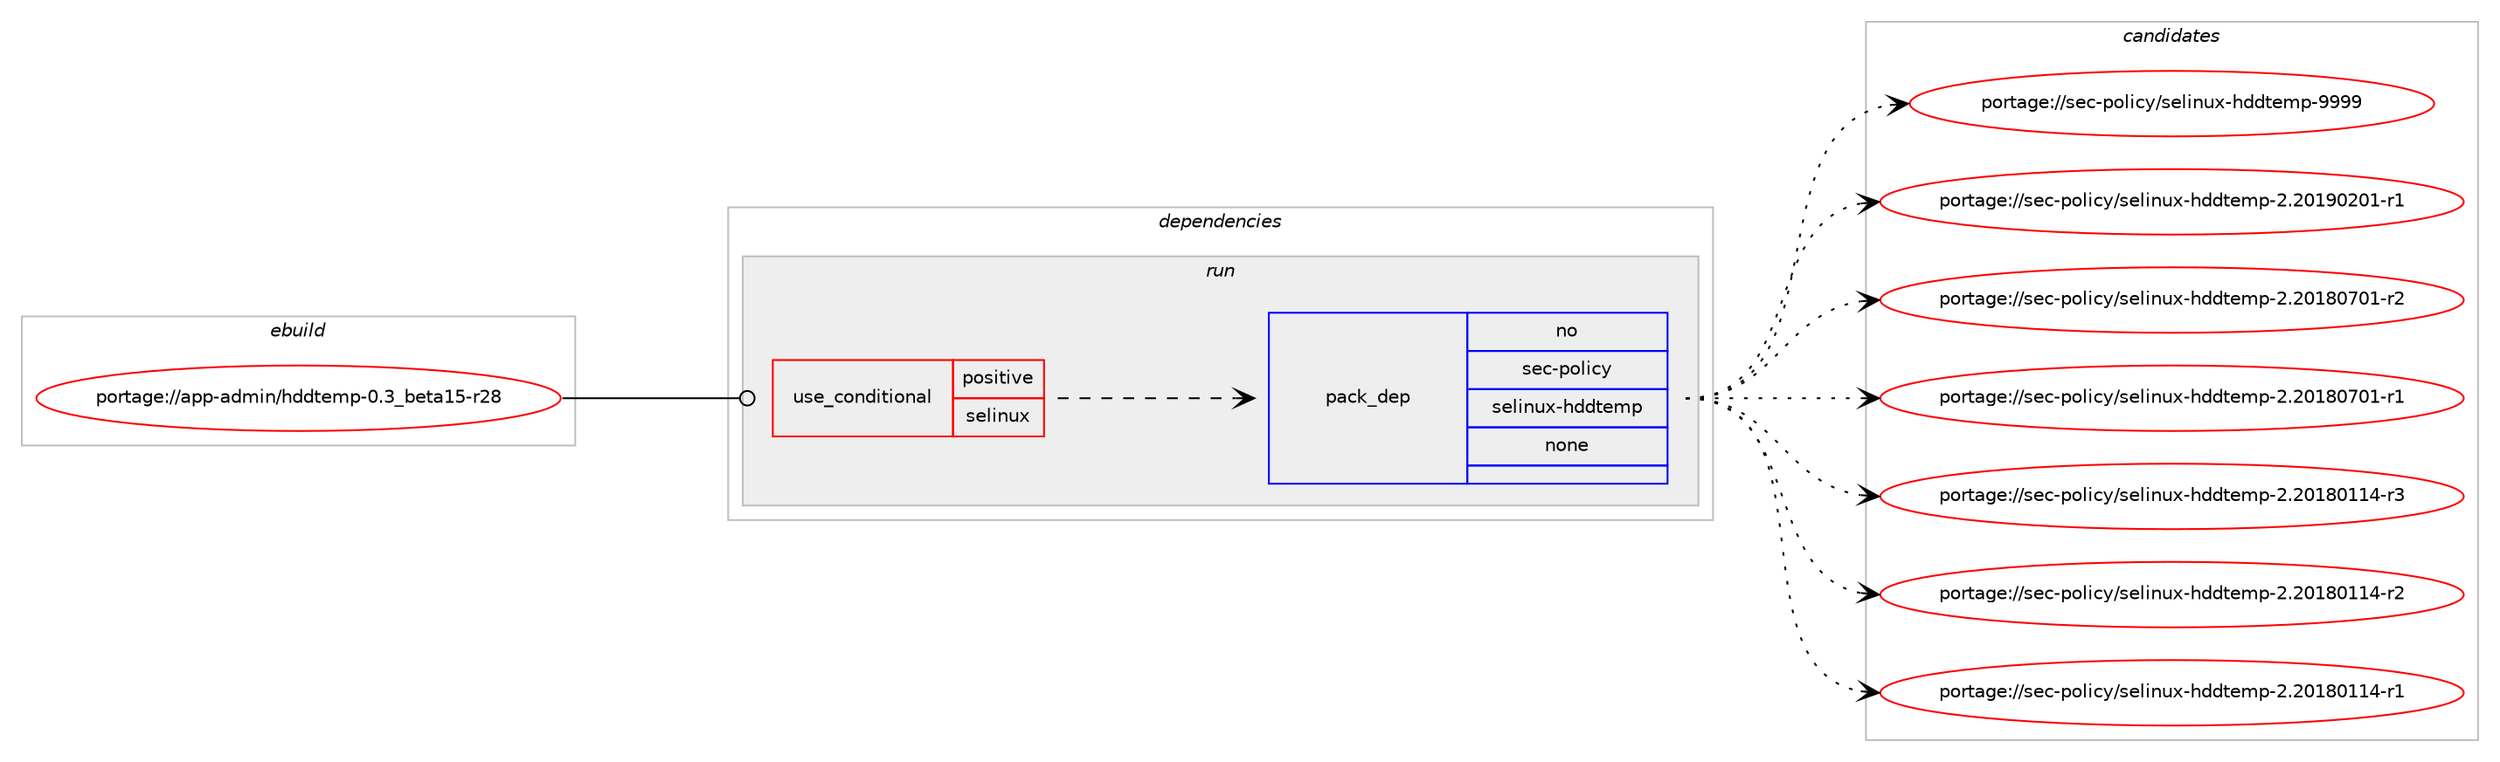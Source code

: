 digraph prolog {

# *************
# Graph options
# *************

newrank=true;
concentrate=true;
compound=true;
graph [rankdir=LR,fontname=Helvetica,fontsize=10,ranksep=1.5];#, ranksep=2.5, nodesep=0.2];
edge  [arrowhead=vee];
node  [fontname=Helvetica,fontsize=10];

# **********
# The ebuild
# **********

subgraph cluster_leftcol {
color=gray;
rank=same;
label=<<i>ebuild</i>>;
id [label="portage://app-admin/hddtemp-0.3_beta15-r28", color=red, width=4, href="../app-admin/hddtemp-0.3_beta15-r28.svg"];
}

# ****************
# The dependencies
# ****************

subgraph cluster_midcol {
color=gray;
label=<<i>dependencies</i>>;
subgraph cluster_compile {
fillcolor="#eeeeee";
style=filled;
label=<<i>compile</i>>;
}
subgraph cluster_compileandrun {
fillcolor="#eeeeee";
style=filled;
label=<<i>compile and run</i>>;
}
subgraph cluster_run {
fillcolor="#eeeeee";
style=filled;
label=<<i>run</i>>;
subgraph cond155014 {
dependency655403 [label=<<TABLE BORDER="0" CELLBORDER="1" CELLSPACING="0" CELLPADDING="4"><TR><TD ROWSPAN="3" CELLPADDING="10">use_conditional</TD></TR><TR><TD>positive</TD></TR><TR><TD>selinux</TD></TR></TABLE>>, shape=none, color=red];
subgraph pack491672 {
dependency655404 [label=<<TABLE BORDER="0" CELLBORDER="1" CELLSPACING="0" CELLPADDING="4" WIDTH="220"><TR><TD ROWSPAN="6" CELLPADDING="30">pack_dep</TD></TR><TR><TD WIDTH="110">no</TD></TR><TR><TD>sec-policy</TD></TR><TR><TD>selinux-hddtemp</TD></TR><TR><TD>none</TD></TR><TR><TD></TD></TR></TABLE>>, shape=none, color=blue];
}
dependency655403:e -> dependency655404:w [weight=20,style="dashed",arrowhead="vee"];
}
id:e -> dependency655403:w [weight=20,style="solid",arrowhead="odot"];
}
}

# **************
# The candidates
# **************

subgraph cluster_choices {
rank=same;
color=gray;
label=<<i>candidates</i>>;

subgraph choice491672 {
color=black;
nodesep=1;
choice11510199451121111081059912147115101108105110117120451041001001161011091124557575757 [label="portage://sec-policy/selinux-hddtemp-9999", color=red, width=4,href="../sec-policy/selinux-hddtemp-9999.svg"];
choice115101994511211110810599121471151011081051101171204510410010011610110911245504650484957485048494511449 [label="portage://sec-policy/selinux-hddtemp-2.20190201-r1", color=red, width=4,href="../sec-policy/selinux-hddtemp-2.20190201-r1.svg"];
choice115101994511211110810599121471151011081051101171204510410010011610110911245504650484956485548494511450 [label="portage://sec-policy/selinux-hddtemp-2.20180701-r2", color=red, width=4,href="../sec-policy/selinux-hddtemp-2.20180701-r2.svg"];
choice115101994511211110810599121471151011081051101171204510410010011610110911245504650484956485548494511449 [label="portage://sec-policy/selinux-hddtemp-2.20180701-r1", color=red, width=4,href="../sec-policy/selinux-hddtemp-2.20180701-r1.svg"];
choice115101994511211110810599121471151011081051101171204510410010011610110911245504650484956484949524511451 [label="portage://sec-policy/selinux-hddtemp-2.20180114-r3", color=red, width=4,href="../sec-policy/selinux-hddtemp-2.20180114-r3.svg"];
choice115101994511211110810599121471151011081051101171204510410010011610110911245504650484956484949524511450 [label="portage://sec-policy/selinux-hddtemp-2.20180114-r2", color=red, width=4,href="../sec-policy/selinux-hddtemp-2.20180114-r2.svg"];
choice115101994511211110810599121471151011081051101171204510410010011610110911245504650484956484949524511449 [label="portage://sec-policy/selinux-hddtemp-2.20180114-r1", color=red, width=4,href="../sec-policy/selinux-hddtemp-2.20180114-r1.svg"];
dependency655404:e -> choice11510199451121111081059912147115101108105110117120451041001001161011091124557575757:w [style=dotted,weight="100"];
dependency655404:e -> choice115101994511211110810599121471151011081051101171204510410010011610110911245504650484957485048494511449:w [style=dotted,weight="100"];
dependency655404:e -> choice115101994511211110810599121471151011081051101171204510410010011610110911245504650484956485548494511450:w [style=dotted,weight="100"];
dependency655404:e -> choice115101994511211110810599121471151011081051101171204510410010011610110911245504650484956485548494511449:w [style=dotted,weight="100"];
dependency655404:e -> choice115101994511211110810599121471151011081051101171204510410010011610110911245504650484956484949524511451:w [style=dotted,weight="100"];
dependency655404:e -> choice115101994511211110810599121471151011081051101171204510410010011610110911245504650484956484949524511450:w [style=dotted,weight="100"];
dependency655404:e -> choice115101994511211110810599121471151011081051101171204510410010011610110911245504650484956484949524511449:w [style=dotted,weight="100"];
}
}

}
